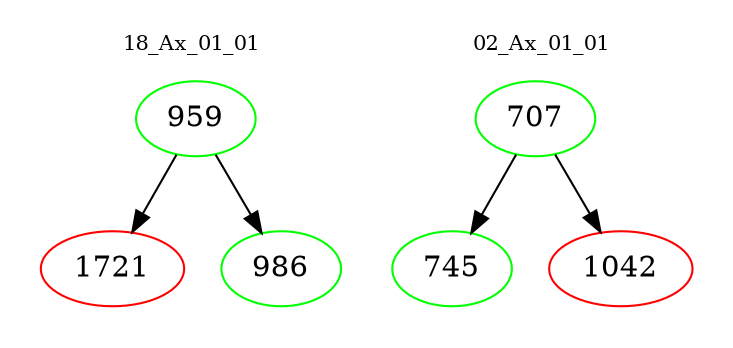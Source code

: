 digraph{
subgraph cluster_0 {
color = white
label = "18_Ax_01_01";
fontsize=10;
T0_959 [label="959", color="green"]
T0_959 -> T0_1721 [color="black"]
T0_1721 [label="1721", color="red"]
T0_959 -> T0_986 [color="black"]
T0_986 [label="986", color="green"]
}
subgraph cluster_1 {
color = white
label = "02_Ax_01_01";
fontsize=10;
T1_707 [label="707", color="green"]
T1_707 -> T1_745 [color="black"]
T1_745 [label="745", color="green"]
T1_707 -> T1_1042 [color="black"]
T1_1042 [label="1042", color="red"]
}
}
